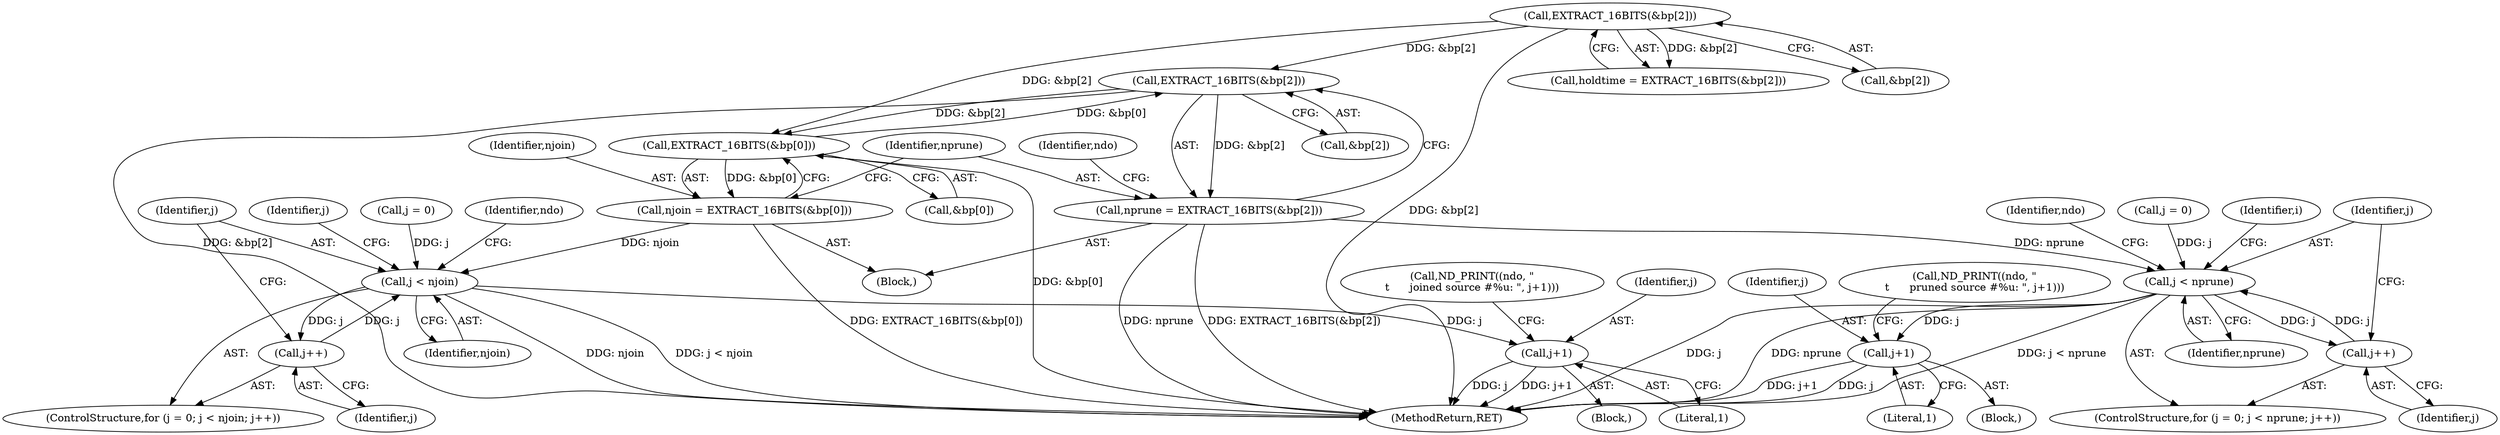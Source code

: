 digraph "0_tcpdump_5dc1860d8267b1e0cb78c9ffa2a40bea2fdb3ddc_4@array" {
"1000894" [label="(Call,EXTRACT_16BITS(&bp[2]))"];
"1000787" [label="(Call,EXTRACT_16BITS(&bp[2]))"];
"1000887" [label="(Call,EXTRACT_16BITS(&bp[0]))"];
"1000894" [label="(Call,EXTRACT_16BITS(&bp[2]))"];
"1000885" [label="(Call,njoin = EXTRACT_16BITS(&bp[0]))"];
"1000917" [label="(Call,j < njoin)"];
"1000920" [label="(Call,j++)"];
"1000928" [label="(Call,j+1)"];
"1000892" [label="(Call,nprune = EXTRACT_16BITS(&bp[2]))"];
"1000957" [label="(Call,j < nprune)"];
"1000960" [label="(Call,j++)"];
"1000968" [label="(Call,j+1)"];
"1000837" [label="(Block,)"];
"1000886" [label="(Identifier,njoin)"];
"1000953" [label="(ControlStructure,for (j = 0; j < nprune; j++))"];
"1000965" [label="(Identifier,ndo)"];
"1000893" [label="(Identifier,nprune)"];
"1000957" [label="(Call,j < nprune)"];
"1000968" [label="(Call,j+1)"];
"1000921" [label="(Identifier,j)"];
"1000918" [label="(Identifier,j)"];
"1000928" [label="(Call,j+1)"];
"1000954" [label="(Call,j = 0)"];
"1000959" [label="(Identifier,nprune)"];
"1000894" [label="(Call,EXTRACT_16BITS(&bp[2]))"];
"1001586" [label="(MethodReturn,RET)"];
"1000787" [label="(Call,EXTRACT_16BITS(&bp[2]))"];
"1000929" [label="(Identifier,j)"];
"1000836" [label="(Identifier,i)"];
"1000960" [label="(Call,j++)"];
"1000926" [label="(Block,)"];
"1000914" [label="(Call,j = 0)"];
"1000925" [label="(Identifier,ndo)"];
"1000887" [label="(Call,EXTRACT_16BITS(&bp[0]))"];
"1000923" [label="(Call,ND_PRINT((ndo, \"\n\t      joined source #%u: \", j+1)))"];
"1000888" [label="(Call,&bp[0])"];
"1000919" [label="(Identifier,njoin)"];
"1000895" [label="(Call,&bp[2])"];
"1000917" [label="(Call,j < njoin)"];
"1000969" [label="(Identifier,j)"];
"1000885" [label="(Call,njoin = EXTRACT_16BITS(&bp[0]))"];
"1000955" [label="(Identifier,j)"];
"1000963" [label="(Call,ND_PRINT((ndo, \"\n\t      pruned source #%u: \", j+1)))"];
"1000785" [label="(Call,holdtime = EXTRACT_16BITS(&bp[2]))"];
"1000961" [label="(Identifier,j)"];
"1000970" [label="(Literal,1)"];
"1000901" [label="(Identifier,ndo)"];
"1000913" [label="(ControlStructure,for (j = 0; j < njoin; j++))"];
"1000892" [label="(Call,nprune = EXTRACT_16BITS(&bp[2]))"];
"1000958" [label="(Identifier,j)"];
"1000966" [label="(Block,)"];
"1000930" [label="(Literal,1)"];
"1000788" [label="(Call,&bp[2])"];
"1000920" [label="(Call,j++)"];
"1000894" -> "1000892"  [label="AST: "];
"1000894" -> "1000895"  [label="CFG: "];
"1000895" -> "1000894"  [label="AST: "];
"1000892" -> "1000894"  [label="CFG: "];
"1000894" -> "1001586"  [label="DDG: &bp[2]"];
"1000894" -> "1000887"  [label="DDG: &bp[2]"];
"1000894" -> "1000892"  [label="DDG: &bp[2]"];
"1000787" -> "1000894"  [label="DDG: &bp[2]"];
"1000887" -> "1000894"  [label="DDG: &bp[0]"];
"1000787" -> "1000785"  [label="AST: "];
"1000787" -> "1000788"  [label="CFG: "];
"1000788" -> "1000787"  [label="AST: "];
"1000785" -> "1000787"  [label="CFG: "];
"1000787" -> "1001586"  [label="DDG: &bp[2]"];
"1000787" -> "1000785"  [label="DDG: &bp[2]"];
"1000787" -> "1000887"  [label="DDG: &bp[2]"];
"1000887" -> "1000885"  [label="AST: "];
"1000887" -> "1000888"  [label="CFG: "];
"1000888" -> "1000887"  [label="AST: "];
"1000885" -> "1000887"  [label="CFG: "];
"1000887" -> "1001586"  [label="DDG: &bp[0]"];
"1000887" -> "1000885"  [label="DDG: &bp[0]"];
"1000885" -> "1000837"  [label="AST: "];
"1000886" -> "1000885"  [label="AST: "];
"1000893" -> "1000885"  [label="CFG: "];
"1000885" -> "1001586"  [label="DDG: EXTRACT_16BITS(&bp[0])"];
"1000885" -> "1000917"  [label="DDG: njoin"];
"1000917" -> "1000913"  [label="AST: "];
"1000917" -> "1000919"  [label="CFG: "];
"1000918" -> "1000917"  [label="AST: "];
"1000919" -> "1000917"  [label="AST: "];
"1000925" -> "1000917"  [label="CFG: "];
"1000955" -> "1000917"  [label="CFG: "];
"1000917" -> "1001586"  [label="DDG: njoin"];
"1000917" -> "1001586"  [label="DDG: j < njoin"];
"1000920" -> "1000917"  [label="DDG: j"];
"1000914" -> "1000917"  [label="DDG: j"];
"1000917" -> "1000920"  [label="DDG: j"];
"1000917" -> "1000928"  [label="DDG: j"];
"1000920" -> "1000913"  [label="AST: "];
"1000920" -> "1000921"  [label="CFG: "];
"1000921" -> "1000920"  [label="AST: "];
"1000918" -> "1000920"  [label="CFG: "];
"1000928" -> "1000926"  [label="AST: "];
"1000928" -> "1000930"  [label="CFG: "];
"1000929" -> "1000928"  [label="AST: "];
"1000930" -> "1000928"  [label="AST: "];
"1000923" -> "1000928"  [label="CFG: "];
"1000928" -> "1001586"  [label="DDG: j"];
"1000928" -> "1001586"  [label="DDG: j+1"];
"1000892" -> "1000837"  [label="AST: "];
"1000893" -> "1000892"  [label="AST: "];
"1000901" -> "1000892"  [label="CFG: "];
"1000892" -> "1001586"  [label="DDG: nprune"];
"1000892" -> "1001586"  [label="DDG: EXTRACT_16BITS(&bp[2])"];
"1000892" -> "1000957"  [label="DDG: nprune"];
"1000957" -> "1000953"  [label="AST: "];
"1000957" -> "1000959"  [label="CFG: "];
"1000958" -> "1000957"  [label="AST: "];
"1000959" -> "1000957"  [label="AST: "];
"1000965" -> "1000957"  [label="CFG: "];
"1000836" -> "1000957"  [label="CFG: "];
"1000957" -> "1001586"  [label="DDG: j < nprune"];
"1000957" -> "1001586"  [label="DDG: j"];
"1000957" -> "1001586"  [label="DDG: nprune"];
"1000960" -> "1000957"  [label="DDG: j"];
"1000954" -> "1000957"  [label="DDG: j"];
"1000957" -> "1000960"  [label="DDG: j"];
"1000957" -> "1000968"  [label="DDG: j"];
"1000960" -> "1000953"  [label="AST: "];
"1000960" -> "1000961"  [label="CFG: "];
"1000961" -> "1000960"  [label="AST: "];
"1000958" -> "1000960"  [label="CFG: "];
"1000968" -> "1000966"  [label="AST: "];
"1000968" -> "1000970"  [label="CFG: "];
"1000969" -> "1000968"  [label="AST: "];
"1000970" -> "1000968"  [label="AST: "];
"1000963" -> "1000968"  [label="CFG: "];
"1000968" -> "1001586"  [label="DDG: j"];
"1000968" -> "1001586"  [label="DDG: j+1"];
}
